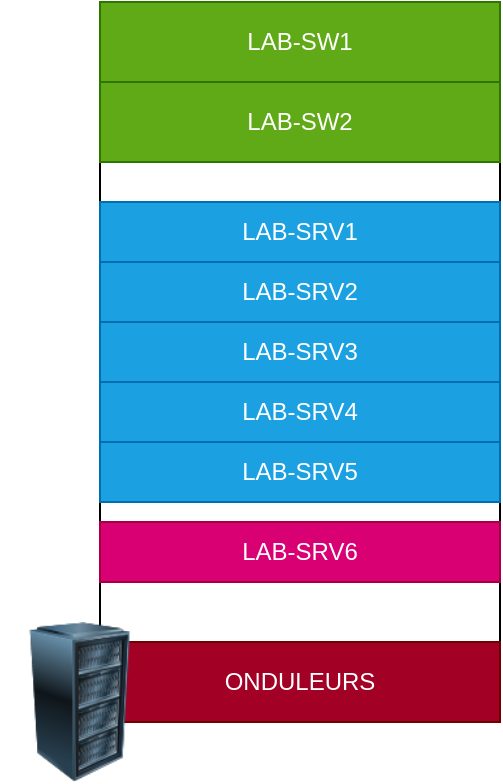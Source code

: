 <mxfile version="22.0.1" type="device">
  <diagram name="Page-1" id="Bu2CVvJDGata-XvYNKDm">
    <mxGraphModel dx="998" dy="595" grid="1" gridSize="10" guides="1" tooltips="1" connect="1" arrows="1" fold="1" page="1" pageScale="1" pageWidth="827" pageHeight="1169" math="0" shadow="0">
      <root>
        <mxCell id="0" />
        <mxCell id="1" parent="0" />
        <mxCell id="iW_fYPYI7zmd6UK3G0he-3" value="" style="rounded=0;whiteSpace=wrap;html=1;" vertex="1" parent="1">
          <mxGeometry x="120" y="40" width="200" height="360" as="geometry" />
        </mxCell>
        <mxCell id="iW_fYPYI7zmd6UK3G0he-4" value="LAB-SW1" style="rounded=0;whiteSpace=wrap;html=1;fillColor=#60a917;fontColor=#ffffff;strokeColor=#2D7600;" vertex="1" parent="1">
          <mxGeometry x="120" y="40" width="200" height="40" as="geometry" />
        </mxCell>
        <mxCell id="iW_fYPYI7zmd6UK3G0he-5" value="LAB-SW2" style="rounded=0;whiteSpace=wrap;html=1;fillColor=#60a917;fontColor=#ffffff;strokeColor=#2D7600;" vertex="1" parent="1">
          <mxGeometry x="120" y="80" width="200" height="40" as="geometry" />
        </mxCell>
        <mxCell id="iW_fYPYI7zmd6UK3G0he-6" value="LAB-SRV1" style="rounded=0;whiteSpace=wrap;html=1;fillColor=#1ba1e2;fontColor=#ffffff;strokeColor=#006EAF;" vertex="1" parent="1">
          <mxGeometry x="120" y="140" width="200" height="30" as="geometry" />
        </mxCell>
        <mxCell id="iW_fYPYI7zmd6UK3G0he-8" value="LAB-SRV2" style="rounded=0;whiteSpace=wrap;html=1;fillColor=#1ba1e2;fontColor=#ffffff;strokeColor=#006EAF;" vertex="1" parent="1">
          <mxGeometry x="120" y="170" width="200" height="30" as="geometry" />
        </mxCell>
        <mxCell id="iW_fYPYI7zmd6UK3G0he-9" value="LAB-SRV3" style="rounded=0;whiteSpace=wrap;html=1;fillColor=#1ba1e2;fontColor=#ffffff;strokeColor=#006EAF;" vertex="1" parent="1">
          <mxGeometry x="120" y="200" width="200" height="30" as="geometry" />
        </mxCell>
        <mxCell id="iW_fYPYI7zmd6UK3G0he-10" value="LAB-SRV4" style="rounded=0;whiteSpace=wrap;html=1;fillColor=#1ba1e2;fontColor=#ffffff;strokeColor=#006EAF;" vertex="1" parent="1">
          <mxGeometry x="120" y="230" width="200" height="30" as="geometry" />
        </mxCell>
        <mxCell id="iW_fYPYI7zmd6UK3G0he-11" value="LAB-SRV5" style="rounded=0;whiteSpace=wrap;html=1;fillColor=#1ba1e2;fontColor=#ffffff;strokeColor=#006EAF;" vertex="1" parent="1">
          <mxGeometry x="120" y="260" width="200" height="30" as="geometry" />
        </mxCell>
        <mxCell id="iW_fYPYI7zmd6UK3G0he-12" value="LAB-SRV6" style="rounded=0;whiteSpace=wrap;html=1;fillColor=#d80073;fontColor=#ffffff;strokeColor=#A50040;" vertex="1" parent="1">
          <mxGeometry x="120" y="300" width="200" height="30" as="geometry" />
        </mxCell>
        <mxCell id="iW_fYPYI7zmd6UK3G0he-13" value="ONDULEURS" style="rounded=0;whiteSpace=wrap;html=1;fillColor=#a20025;fontColor=#ffffff;strokeColor=#6F0000;" vertex="1" parent="1">
          <mxGeometry x="120" y="360" width="200" height="40" as="geometry" />
        </mxCell>
        <mxCell id="iW_fYPYI7zmd6UK3G0he-1" value="" style="image;html=1;image=img/lib/clip_art/computers/Server_Rack_128x128.png" vertex="1" parent="1">
          <mxGeometry x="70" y="350" width="80" height="80" as="geometry" />
        </mxCell>
      </root>
    </mxGraphModel>
  </diagram>
</mxfile>
